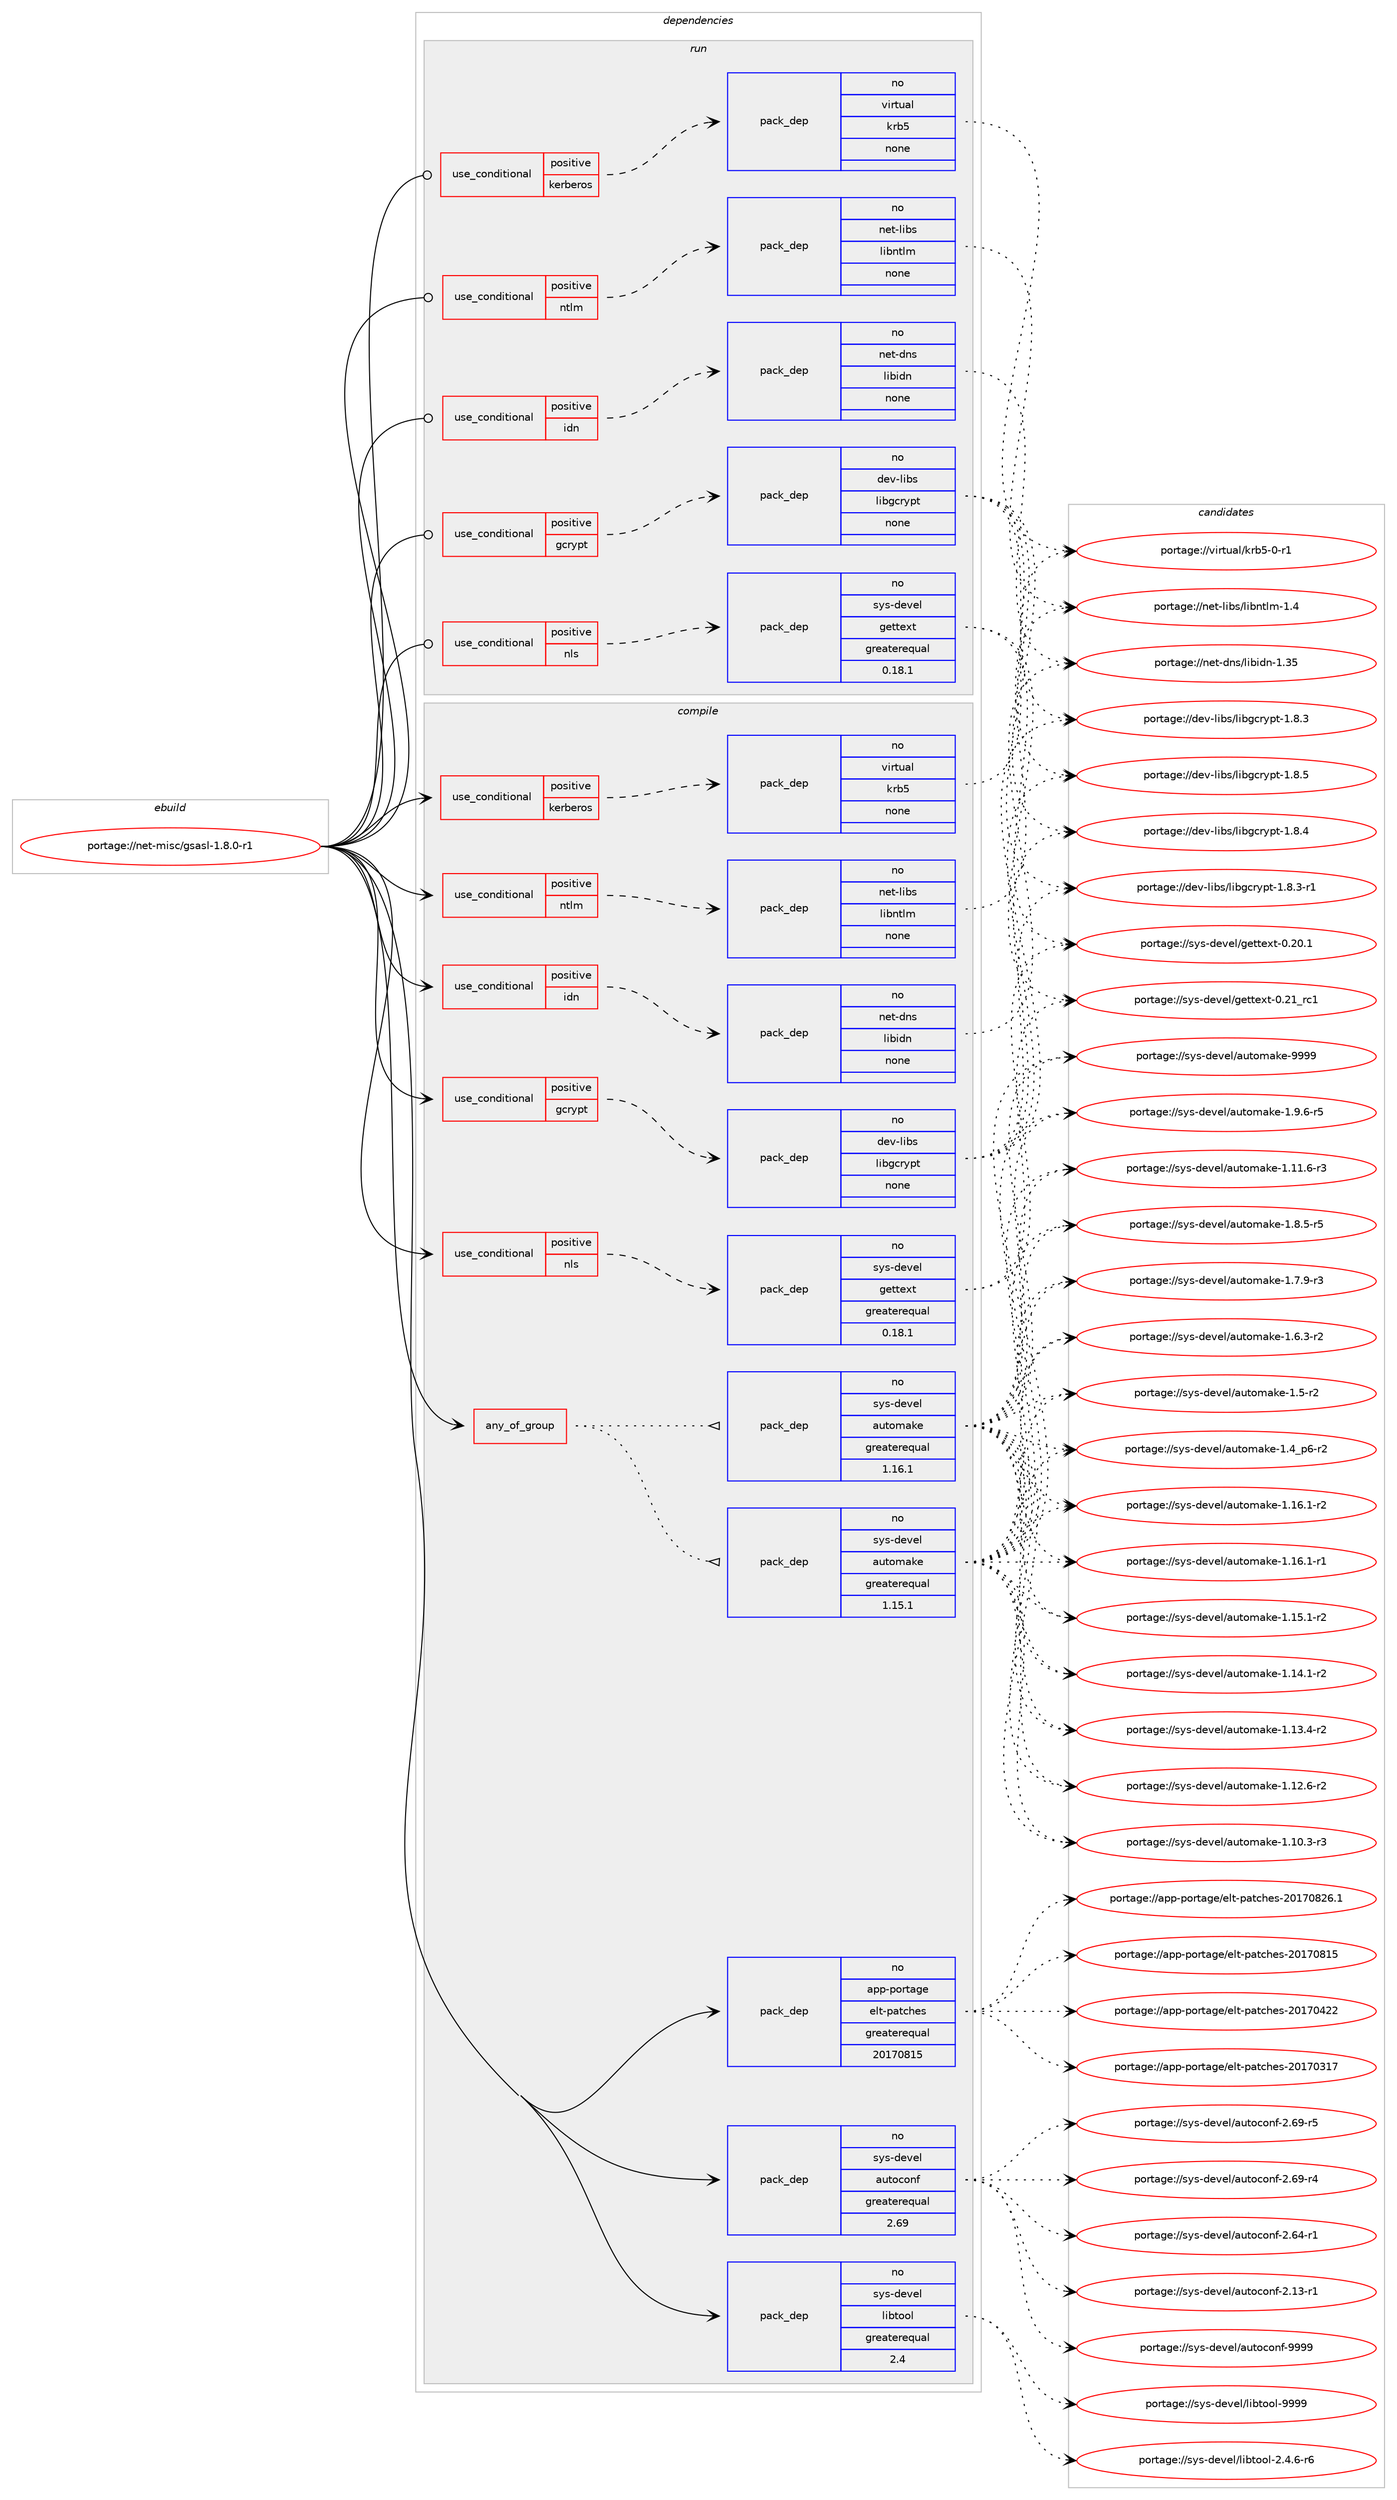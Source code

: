 digraph prolog {

# *************
# Graph options
# *************

newrank=true;
concentrate=true;
compound=true;
graph [rankdir=LR,fontname=Helvetica,fontsize=10,ranksep=1.5];#, ranksep=2.5, nodesep=0.2];
edge  [arrowhead=vee];
node  [fontname=Helvetica,fontsize=10];

# **********
# The ebuild
# **********

subgraph cluster_leftcol {
color=gray;
rank=same;
label=<<i>ebuild</i>>;
id [label="portage://net-misc/gsasl-1.8.0-r1", color=red, width=4, href="../net-misc/gsasl-1.8.0-r1.svg"];
}

# ****************
# The dependencies
# ****************

subgraph cluster_midcol {
color=gray;
label=<<i>dependencies</i>>;
subgraph cluster_compile {
fillcolor="#eeeeee";
style=filled;
label=<<i>compile</i>>;
subgraph any1080 {
dependency53513 [label=<<TABLE BORDER="0" CELLBORDER="1" CELLSPACING="0" CELLPADDING="4"><TR><TD CELLPADDING="10">any_of_group</TD></TR></TABLE>>, shape=none, color=red];subgraph pack42430 {
dependency53514 [label=<<TABLE BORDER="0" CELLBORDER="1" CELLSPACING="0" CELLPADDING="4" WIDTH="220"><TR><TD ROWSPAN="6" CELLPADDING="30">pack_dep</TD></TR><TR><TD WIDTH="110">no</TD></TR><TR><TD>sys-devel</TD></TR><TR><TD>automake</TD></TR><TR><TD>greaterequal</TD></TR><TR><TD>1.16.1</TD></TR></TABLE>>, shape=none, color=blue];
}
dependency53513:e -> dependency53514:w [weight=20,style="dotted",arrowhead="oinv"];
subgraph pack42431 {
dependency53515 [label=<<TABLE BORDER="0" CELLBORDER="1" CELLSPACING="0" CELLPADDING="4" WIDTH="220"><TR><TD ROWSPAN="6" CELLPADDING="30">pack_dep</TD></TR><TR><TD WIDTH="110">no</TD></TR><TR><TD>sys-devel</TD></TR><TR><TD>automake</TD></TR><TR><TD>greaterequal</TD></TR><TR><TD>1.15.1</TD></TR></TABLE>>, shape=none, color=blue];
}
dependency53513:e -> dependency53515:w [weight=20,style="dotted",arrowhead="oinv"];
}
id:e -> dependency53513:w [weight=20,style="solid",arrowhead="vee"];
subgraph cond9996 {
dependency53516 [label=<<TABLE BORDER="0" CELLBORDER="1" CELLSPACING="0" CELLPADDING="4"><TR><TD ROWSPAN="3" CELLPADDING="10">use_conditional</TD></TR><TR><TD>positive</TD></TR><TR><TD>gcrypt</TD></TR></TABLE>>, shape=none, color=red];
subgraph pack42432 {
dependency53517 [label=<<TABLE BORDER="0" CELLBORDER="1" CELLSPACING="0" CELLPADDING="4" WIDTH="220"><TR><TD ROWSPAN="6" CELLPADDING="30">pack_dep</TD></TR><TR><TD WIDTH="110">no</TD></TR><TR><TD>dev-libs</TD></TR><TR><TD>libgcrypt</TD></TR><TR><TD>none</TD></TR><TR><TD></TD></TR></TABLE>>, shape=none, color=blue];
}
dependency53516:e -> dependency53517:w [weight=20,style="dashed",arrowhead="vee"];
}
id:e -> dependency53516:w [weight=20,style="solid",arrowhead="vee"];
subgraph cond9997 {
dependency53518 [label=<<TABLE BORDER="0" CELLBORDER="1" CELLSPACING="0" CELLPADDING="4"><TR><TD ROWSPAN="3" CELLPADDING="10">use_conditional</TD></TR><TR><TD>positive</TD></TR><TR><TD>idn</TD></TR></TABLE>>, shape=none, color=red];
subgraph pack42433 {
dependency53519 [label=<<TABLE BORDER="0" CELLBORDER="1" CELLSPACING="0" CELLPADDING="4" WIDTH="220"><TR><TD ROWSPAN="6" CELLPADDING="30">pack_dep</TD></TR><TR><TD WIDTH="110">no</TD></TR><TR><TD>net-dns</TD></TR><TR><TD>libidn</TD></TR><TR><TD>none</TD></TR><TR><TD></TD></TR></TABLE>>, shape=none, color=blue];
}
dependency53518:e -> dependency53519:w [weight=20,style="dashed",arrowhead="vee"];
}
id:e -> dependency53518:w [weight=20,style="solid",arrowhead="vee"];
subgraph cond9998 {
dependency53520 [label=<<TABLE BORDER="0" CELLBORDER="1" CELLSPACING="0" CELLPADDING="4"><TR><TD ROWSPAN="3" CELLPADDING="10">use_conditional</TD></TR><TR><TD>positive</TD></TR><TR><TD>kerberos</TD></TR></TABLE>>, shape=none, color=red];
subgraph pack42434 {
dependency53521 [label=<<TABLE BORDER="0" CELLBORDER="1" CELLSPACING="0" CELLPADDING="4" WIDTH="220"><TR><TD ROWSPAN="6" CELLPADDING="30">pack_dep</TD></TR><TR><TD WIDTH="110">no</TD></TR><TR><TD>virtual</TD></TR><TR><TD>krb5</TD></TR><TR><TD>none</TD></TR><TR><TD></TD></TR></TABLE>>, shape=none, color=blue];
}
dependency53520:e -> dependency53521:w [weight=20,style="dashed",arrowhead="vee"];
}
id:e -> dependency53520:w [weight=20,style="solid",arrowhead="vee"];
subgraph cond9999 {
dependency53522 [label=<<TABLE BORDER="0" CELLBORDER="1" CELLSPACING="0" CELLPADDING="4"><TR><TD ROWSPAN="3" CELLPADDING="10">use_conditional</TD></TR><TR><TD>positive</TD></TR><TR><TD>nls</TD></TR></TABLE>>, shape=none, color=red];
subgraph pack42435 {
dependency53523 [label=<<TABLE BORDER="0" CELLBORDER="1" CELLSPACING="0" CELLPADDING="4" WIDTH="220"><TR><TD ROWSPAN="6" CELLPADDING="30">pack_dep</TD></TR><TR><TD WIDTH="110">no</TD></TR><TR><TD>sys-devel</TD></TR><TR><TD>gettext</TD></TR><TR><TD>greaterequal</TD></TR><TR><TD>0.18.1</TD></TR></TABLE>>, shape=none, color=blue];
}
dependency53522:e -> dependency53523:w [weight=20,style="dashed",arrowhead="vee"];
}
id:e -> dependency53522:w [weight=20,style="solid",arrowhead="vee"];
subgraph cond10000 {
dependency53524 [label=<<TABLE BORDER="0" CELLBORDER="1" CELLSPACING="0" CELLPADDING="4"><TR><TD ROWSPAN="3" CELLPADDING="10">use_conditional</TD></TR><TR><TD>positive</TD></TR><TR><TD>ntlm</TD></TR></TABLE>>, shape=none, color=red];
subgraph pack42436 {
dependency53525 [label=<<TABLE BORDER="0" CELLBORDER="1" CELLSPACING="0" CELLPADDING="4" WIDTH="220"><TR><TD ROWSPAN="6" CELLPADDING="30">pack_dep</TD></TR><TR><TD WIDTH="110">no</TD></TR><TR><TD>net-libs</TD></TR><TR><TD>libntlm</TD></TR><TR><TD>none</TD></TR><TR><TD></TD></TR></TABLE>>, shape=none, color=blue];
}
dependency53524:e -> dependency53525:w [weight=20,style="dashed",arrowhead="vee"];
}
id:e -> dependency53524:w [weight=20,style="solid",arrowhead="vee"];
subgraph pack42437 {
dependency53526 [label=<<TABLE BORDER="0" CELLBORDER="1" CELLSPACING="0" CELLPADDING="4" WIDTH="220"><TR><TD ROWSPAN="6" CELLPADDING="30">pack_dep</TD></TR><TR><TD WIDTH="110">no</TD></TR><TR><TD>app-portage</TD></TR><TR><TD>elt-patches</TD></TR><TR><TD>greaterequal</TD></TR><TR><TD>20170815</TD></TR></TABLE>>, shape=none, color=blue];
}
id:e -> dependency53526:w [weight=20,style="solid",arrowhead="vee"];
subgraph pack42438 {
dependency53527 [label=<<TABLE BORDER="0" CELLBORDER="1" CELLSPACING="0" CELLPADDING="4" WIDTH="220"><TR><TD ROWSPAN="6" CELLPADDING="30">pack_dep</TD></TR><TR><TD WIDTH="110">no</TD></TR><TR><TD>sys-devel</TD></TR><TR><TD>autoconf</TD></TR><TR><TD>greaterequal</TD></TR><TR><TD>2.69</TD></TR></TABLE>>, shape=none, color=blue];
}
id:e -> dependency53527:w [weight=20,style="solid",arrowhead="vee"];
subgraph pack42439 {
dependency53528 [label=<<TABLE BORDER="0" CELLBORDER="1" CELLSPACING="0" CELLPADDING="4" WIDTH="220"><TR><TD ROWSPAN="6" CELLPADDING="30">pack_dep</TD></TR><TR><TD WIDTH="110">no</TD></TR><TR><TD>sys-devel</TD></TR><TR><TD>libtool</TD></TR><TR><TD>greaterequal</TD></TR><TR><TD>2.4</TD></TR></TABLE>>, shape=none, color=blue];
}
id:e -> dependency53528:w [weight=20,style="solid",arrowhead="vee"];
}
subgraph cluster_compileandrun {
fillcolor="#eeeeee";
style=filled;
label=<<i>compile and run</i>>;
}
subgraph cluster_run {
fillcolor="#eeeeee";
style=filled;
label=<<i>run</i>>;
subgraph cond10001 {
dependency53529 [label=<<TABLE BORDER="0" CELLBORDER="1" CELLSPACING="0" CELLPADDING="4"><TR><TD ROWSPAN="3" CELLPADDING="10">use_conditional</TD></TR><TR><TD>positive</TD></TR><TR><TD>gcrypt</TD></TR></TABLE>>, shape=none, color=red];
subgraph pack42440 {
dependency53530 [label=<<TABLE BORDER="0" CELLBORDER="1" CELLSPACING="0" CELLPADDING="4" WIDTH="220"><TR><TD ROWSPAN="6" CELLPADDING="30">pack_dep</TD></TR><TR><TD WIDTH="110">no</TD></TR><TR><TD>dev-libs</TD></TR><TR><TD>libgcrypt</TD></TR><TR><TD>none</TD></TR><TR><TD></TD></TR></TABLE>>, shape=none, color=blue];
}
dependency53529:e -> dependency53530:w [weight=20,style="dashed",arrowhead="vee"];
}
id:e -> dependency53529:w [weight=20,style="solid",arrowhead="odot"];
subgraph cond10002 {
dependency53531 [label=<<TABLE BORDER="0" CELLBORDER="1" CELLSPACING="0" CELLPADDING="4"><TR><TD ROWSPAN="3" CELLPADDING="10">use_conditional</TD></TR><TR><TD>positive</TD></TR><TR><TD>idn</TD></TR></TABLE>>, shape=none, color=red];
subgraph pack42441 {
dependency53532 [label=<<TABLE BORDER="0" CELLBORDER="1" CELLSPACING="0" CELLPADDING="4" WIDTH="220"><TR><TD ROWSPAN="6" CELLPADDING="30">pack_dep</TD></TR><TR><TD WIDTH="110">no</TD></TR><TR><TD>net-dns</TD></TR><TR><TD>libidn</TD></TR><TR><TD>none</TD></TR><TR><TD></TD></TR></TABLE>>, shape=none, color=blue];
}
dependency53531:e -> dependency53532:w [weight=20,style="dashed",arrowhead="vee"];
}
id:e -> dependency53531:w [weight=20,style="solid",arrowhead="odot"];
subgraph cond10003 {
dependency53533 [label=<<TABLE BORDER="0" CELLBORDER="1" CELLSPACING="0" CELLPADDING="4"><TR><TD ROWSPAN="3" CELLPADDING="10">use_conditional</TD></TR><TR><TD>positive</TD></TR><TR><TD>kerberos</TD></TR></TABLE>>, shape=none, color=red];
subgraph pack42442 {
dependency53534 [label=<<TABLE BORDER="0" CELLBORDER="1" CELLSPACING="0" CELLPADDING="4" WIDTH="220"><TR><TD ROWSPAN="6" CELLPADDING="30">pack_dep</TD></TR><TR><TD WIDTH="110">no</TD></TR><TR><TD>virtual</TD></TR><TR><TD>krb5</TD></TR><TR><TD>none</TD></TR><TR><TD></TD></TR></TABLE>>, shape=none, color=blue];
}
dependency53533:e -> dependency53534:w [weight=20,style="dashed",arrowhead="vee"];
}
id:e -> dependency53533:w [weight=20,style="solid",arrowhead="odot"];
subgraph cond10004 {
dependency53535 [label=<<TABLE BORDER="0" CELLBORDER="1" CELLSPACING="0" CELLPADDING="4"><TR><TD ROWSPAN="3" CELLPADDING="10">use_conditional</TD></TR><TR><TD>positive</TD></TR><TR><TD>nls</TD></TR></TABLE>>, shape=none, color=red];
subgraph pack42443 {
dependency53536 [label=<<TABLE BORDER="0" CELLBORDER="1" CELLSPACING="0" CELLPADDING="4" WIDTH="220"><TR><TD ROWSPAN="6" CELLPADDING="30">pack_dep</TD></TR><TR><TD WIDTH="110">no</TD></TR><TR><TD>sys-devel</TD></TR><TR><TD>gettext</TD></TR><TR><TD>greaterequal</TD></TR><TR><TD>0.18.1</TD></TR></TABLE>>, shape=none, color=blue];
}
dependency53535:e -> dependency53536:w [weight=20,style="dashed",arrowhead="vee"];
}
id:e -> dependency53535:w [weight=20,style="solid",arrowhead="odot"];
subgraph cond10005 {
dependency53537 [label=<<TABLE BORDER="0" CELLBORDER="1" CELLSPACING="0" CELLPADDING="4"><TR><TD ROWSPAN="3" CELLPADDING="10">use_conditional</TD></TR><TR><TD>positive</TD></TR><TR><TD>ntlm</TD></TR></TABLE>>, shape=none, color=red];
subgraph pack42444 {
dependency53538 [label=<<TABLE BORDER="0" CELLBORDER="1" CELLSPACING="0" CELLPADDING="4" WIDTH="220"><TR><TD ROWSPAN="6" CELLPADDING="30">pack_dep</TD></TR><TR><TD WIDTH="110">no</TD></TR><TR><TD>net-libs</TD></TR><TR><TD>libntlm</TD></TR><TR><TD>none</TD></TR><TR><TD></TD></TR></TABLE>>, shape=none, color=blue];
}
dependency53537:e -> dependency53538:w [weight=20,style="dashed",arrowhead="vee"];
}
id:e -> dependency53537:w [weight=20,style="solid",arrowhead="odot"];
}
}

# **************
# The candidates
# **************

subgraph cluster_choices {
rank=same;
color=gray;
label=<<i>candidates</i>>;

subgraph choice42430 {
color=black;
nodesep=1;
choice115121115451001011181011084797117116111109971071014557575757 [label="portage://sys-devel/automake-9999", color=red, width=4,href="../sys-devel/automake-9999.svg"];
choice115121115451001011181011084797117116111109971071014549465746544511453 [label="portage://sys-devel/automake-1.9.6-r5", color=red, width=4,href="../sys-devel/automake-1.9.6-r5.svg"];
choice115121115451001011181011084797117116111109971071014549465646534511453 [label="portage://sys-devel/automake-1.8.5-r5", color=red, width=4,href="../sys-devel/automake-1.8.5-r5.svg"];
choice115121115451001011181011084797117116111109971071014549465546574511451 [label="portage://sys-devel/automake-1.7.9-r3", color=red, width=4,href="../sys-devel/automake-1.7.9-r3.svg"];
choice115121115451001011181011084797117116111109971071014549465446514511450 [label="portage://sys-devel/automake-1.6.3-r2", color=red, width=4,href="../sys-devel/automake-1.6.3-r2.svg"];
choice11512111545100101118101108479711711611110997107101454946534511450 [label="portage://sys-devel/automake-1.5-r2", color=red, width=4,href="../sys-devel/automake-1.5-r2.svg"];
choice115121115451001011181011084797117116111109971071014549465295112544511450 [label="portage://sys-devel/automake-1.4_p6-r2", color=red, width=4,href="../sys-devel/automake-1.4_p6-r2.svg"];
choice11512111545100101118101108479711711611110997107101454946495446494511450 [label="portage://sys-devel/automake-1.16.1-r2", color=red, width=4,href="../sys-devel/automake-1.16.1-r2.svg"];
choice11512111545100101118101108479711711611110997107101454946495446494511449 [label="portage://sys-devel/automake-1.16.1-r1", color=red, width=4,href="../sys-devel/automake-1.16.1-r1.svg"];
choice11512111545100101118101108479711711611110997107101454946495346494511450 [label="portage://sys-devel/automake-1.15.1-r2", color=red, width=4,href="../sys-devel/automake-1.15.1-r2.svg"];
choice11512111545100101118101108479711711611110997107101454946495246494511450 [label="portage://sys-devel/automake-1.14.1-r2", color=red, width=4,href="../sys-devel/automake-1.14.1-r2.svg"];
choice11512111545100101118101108479711711611110997107101454946495146524511450 [label="portage://sys-devel/automake-1.13.4-r2", color=red, width=4,href="../sys-devel/automake-1.13.4-r2.svg"];
choice11512111545100101118101108479711711611110997107101454946495046544511450 [label="portage://sys-devel/automake-1.12.6-r2", color=red, width=4,href="../sys-devel/automake-1.12.6-r2.svg"];
choice11512111545100101118101108479711711611110997107101454946494946544511451 [label="portage://sys-devel/automake-1.11.6-r3", color=red, width=4,href="../sys-devel/automake-1.11.6-r3.svg"];
choice11512111545100101118101108479711711611110997107101454946494846514511451 [label="portage://sys-devel/automake-1.10.3-r3", color=red, width=4,href="../sys-devel/automake-1.10.3-r3.svg"];
dependency53514:e -> choice115121115451001011181011084797117116111109971071014557575757:w [style=dotted,weight="100"];
dependency53514:e -> choice115121115451001011181011084797117116111109971071014549465746544511453:w [style=dotted,weight="100"];
dependency53514:e -> choice115121115451001011181011084797117116111109971071014549465646534511453:w [style=dotted,weight="100"];
dependency53514:e -> choice115121115451001011181011084797117116111109971071014549465546574511451:w [style=dotted,weight="100"];
dependency53514:e -> choice115121115451001011181011084797117116111109971071014549465446514511450:w [style=dotted,weight="100"];
dependency53514:e -> choice11512111545100101118101108479711711611110997107101454946534511450:w [style=dotted,weight="100"];
dependency53514:e -> choice115121115451001011181011084797117116111109971071014549465295112544511450:w [style=dotted,weight="100"];
dependency53514:e -> choice11512111545100101118101108479711711611110997107101454946495446494511450:w [style=dotted,weight="100"];
dependency53514:e -> choice11512111545100101118101108479711711611110997107101454946495446494511449:w [style=dotted,weight="100"];
dependency53514:e -> choice11512111545100101118101108479711711611110997107101454946495346494511450:w [style=dotted,weight="100"];
dependency53514:e -> choice11512111545100101118101108479711711611110997107101454946495246494511450:w [style=dotted,weight="100"];
dependency53514:e -> choice11512111545100101118101108479711711611110997107101454946495146524511450:w [style=dotted,weight="100"];
dependency53514:e -> choice11512111545100101118101108479711711611110997107101454946495046544511450:w [style=dotted,weight="100"];
dependency53514:e -> choice11512111545100101118101108479711711611110997107101454946494946544511451:w [style=dotted,weight="100"];
dependency53514:e -> choice11512111545100101118101108479711711611110997107101454946494846514511451:w [style=dotted,weight="100"];
}
subgraph choice42431 {
color=black;
nodesep=1;
choice115121115451001011181011084797117116111109971071014557575757 [label="portage://sys-devel/automake-9999", color=red, width=4,href="../sys-devel/automake-9999.svg"];
choice115121115451001011181011084797117116111109971071014549465746544511453 [label="portage://sys-devel/automake-1.9.6-r5", color=red, width=4,href="../sys-devel/automake-1.9.6-r5.svg"];
choice115121115451001011181011084797117116111109971071014549465646534511453 [label="portage://sys-devel/automake-1.8.5-r5", color=red, width=4,href="../sys-devel/automake-1.8.5-r5.svg"];
choice115121115451001011181011084797117116111109971071014549465546574511451 [label="portage://sys-devel/automake-1.7.9-r3", color=red, width=4,href="../sys-devel/automake-1.7.9-r3.svg"];
choice115121115451001011181011084797117116111109971071014549465446514511450 [label="portage://sys-devel/automake-1.6.3-r2", color=red, width=4,href="../sys-devel/automake-1.6.3-r2.svg"];
choice11512111545100101118101108479711711611110997107101454946534511450 [label="portage://sys-devel/automake-1.5-r2", color=red, width=4,href="../sys-devel/automake-1.5-r2.svg"];
choice115121115451001011181011084797117116111109971071014549465295112544511450 [label="portage://sys-devel/automake-1.4_p6-r2", color=red, width=4,href="../sys-devel/automake-1.4_p6-r2.svg"];
choice11512111545100101118101108479711711611110997107101454946495446494511450 [label="portage://sys-devel/automake-1.16.1-r2", color=red, width=4,href="../sys-devel/automake-1.16.1-r2.svg"];
choice11512111545100101118101108479711711611110997107101454946495446494511449 [label="portage://sys-devel/automake-1.16.1-r1", color=red, width=4,href="../sys-devel/automake-1.16.1-r1.svg"];
choice11512111545100101118101108479711711611110997107101454946495346494511450 [label="portage://sys-devel/automake-1.15.1-r2", color=red, width=4,href="../sys-devel/automake-1.15.1-r2.svg"];
choice11512111545100101118101108479711711611110997107101454946495246494511450 [label="portage://sys-devel/automake-1.14.1-r2", color=red, width=4,href="../sys-devel/automake-1.14.1-r2.svg"];
choice11512111545100101118101108479711711611110997107101454946495146524511450 [label="portage://sys-devel/automake-1.13.4-r2", color=red, width=4,href="../sys-devel/automake-1.13.4-r2.svg"];
choice11512111545100101118101108479711711611110997107101454946495046544511450 [label="portage://sys-devel/automake-1.12.6-r2", color=red, width=4,href="../sys-devel/automake-1.12.6-r2.svg"];
choice11512111545100101118101108479711711611110997107101454946494946544511451 [label="portage://sys-devel/automake-1.11.6-r3", color=red, width=4,href="../sys-devel/automake-1.11.6-r3.svg"];
choice11512111545100101118101108479711711611110997107101454946494846514511451 [label="portage://sys-devel/automake-1.10.3-r3", color=red, width=4,href="../sys-devel/automake-1.10.3-r3.svg"];
dependency53515:e -> choice115121115451001011181011084797117116111109971071014557575757:w [style=dotted,weight="100"];
dependency53515:e -> choice115121115451001011181011084797117116111109971071014549465746544511453:w [style=dotted,weight="100"];
dependency53515:e -> choice115121115451001011181011084797117116111109971071014549465646534511453:w [style=dotted,weight="100"];
dependency53515:e -> choice115121115451001011181011084797117116111109971071014549465546574511451:w [style=dotted,weight="100"];
dependency53515:e -> choice115121115451001011181011084797117116111109971071014549465446514511450:w [style=dotted,weight="100"];
dependency53515:e -> choice11512111545100101118101108479711711611110997107101454946534511450:w [style=dotted,weight="100"];
dependency53515:e -> choice115121115451001011181011084797117116111109971071014549465295112544511450:w [style=dotted,weight="100"];
dependency53515:e -> choice11512111545100101118101108479711711611110997107101454946495446494511450:w [style=dotted,weight="100"];
dependency53515:e -> choice11512111545100101118101108479711711611110997107101454946495446494511449:w [style=dotted,weight="100"];
dependency53515:e -> choice11512111545100101118101108479711711611110997107101454946495346494511450:w [style=dotted,weight="100"];
dependency53515:e -> choice11512111545100101118101108479711711611110997107101454946495246494511450:w [style=dotted,weight="100"];
dependency53515:e -> choice11512111545100101118101108479711711611110997107101454946495146524511450:w [style=dotted,weight="100"];
dependency53515:e -> choice11512111545100101118101108479711711611110997107101454946495046544511450:w [style=dotted,weight="100"];
dependency53515:e -> choice11512111545100101118101108479711711611110997107101454946494946544511451:w [style=dotted,weight="100"];
dependency53515:e -> choice11512111545100101118101108479711711611110997107101454946494846514511451:w [style=dotted,weight="100"];
}
subgraph choice42432 {
color=black;
nodesep=1;
choice1001011184510810598115471081059810399114121112116454946564653 [label="portage://dev-libs/libgcrypt-1.8.5", color=red, width=4,href="../dev-libs/libgcrypt-1.8.5.svg"];
choice1001011184510810598115471081059810399114121112116454946564652 [label="portage://dev-libs/libgcrypt-1.8.4", color=red, width=4,href="../dev-libs/libgcrypt-1.8.4.svg"];
choice10010111845108105981154710810598103991141211121164549465646514511449 [label="portage://dev-libs/libgcrypt-1.8.3-r1", color=red, width=4,href="../dev-libs/libgcrypt-1.8.3-r1.svg"];
choice1001011184510810598115471081059810399114121112116454946564651 [label="portage://dev-libs/libgcrypt-1.8.3", color=red, width=4,href="../dev-libs/libgcrypt-1.8.3.svg"];
dependency53517:e -> choice1001011184510810598115471081059810399114121112116454946564653:w [style=dotted,weight="100"];
dependency53517:e -> choice1001011184510810598115471081059810399114121112116454946564652:w [style=dotted,weight="100"];
dependency53517:e -> choice10010111845108105981154710810598103991141211121164549465646514511449:w [style=dotted,weight="100"];
dependency53517:e -> choice1001011184510810598115471081059810399114121112116454946564651:w [style=dotted,weight="100"];
}
subgraph choice42433 {
color=black;
nodesep=1;
choice1101011164510011011547108105981051001104549465153 [label="portage://net-dns/libidn-1.35", color=red, width=4,href="../net-dns/libidn-1.35.svg"];
dependency53519:e -> choice1101011164510011011547108105981051001104549465153:w [style=dotted,weight="100"];
}
subgraph choice42434 {
color=black;
nodesep=1;
choice1181051141161179710847107114985345484511449 [label="portage://virtual/krb5-0-r1", color=red, width=4,href="../virtual/krb5-0-r1.svg"];
dependency53521:e -> choice1181051141161179710847107114985345484511449:w [style=dotted,weight="100"];
}
subgraph choice42435 {
color=black;
nodesep=1;
choice11512111545100101118101108471031011161161011201164548465049951149949 [label="portage://sys-devel/gettext-0.21_rc1", color=red, width=4,href="../sys-devel/gettext-0.21_rc1.svg"];
choice115121115451001011181011084710310111611610112011645484650484649 [label="portage://sys-devel/gettext-0.20.1", color=red, width=4,href="../sys-devel/gettext-0.20.1.svg"];
dependency53523:e -> choice11512111545100101118101108471031011161161011201164548465049951149949:w [style=dotted,weight="100"];
dependency53523:e -> choice115121115451001011181011084710310111611610112011645484650484649:w [style=dotted,weight="100"];
}
subgraph choice42436 {
color=black;
nodesep=1;
choice1101011164510810598115471081059811011610810945494652 [label="portage://net-libs/libntlm-1.4", color=red, width=4,href="../net-libs/libntlm-1.4.svg"];
dependency53525:e -> choice1101011164510810598115471081059811011610810945494652:w [style=dotted,weight="100"];
}
subgraph choice42437 {
color=black;
nodesep=1;
choice971121124511211111411697103101471011081164511297116991041011154550484955485650544649 [label="portage://app-portage/elt-patches-20170826.1", color=red, width=4,href="../app-portage/elt-patches-20170826.1.svg"];
choice97112112451121111141169710310147101108116451129711699104101115455048495548564953 [label="portage://app-portage/elt-patches-20170815", color=red, width=4,href="../app-portage/elt-patches-20170815.svg"];
choice97112112451121111141169710310147101108116451129711699104101115455048495548525050 [label="portage://app-portage/elt-patches-20170422", color=red, width=4,href="../app-portage/elt-patches-20170422.svg"];
choice97112112451121111141169710310147101108116451129711699104101115455048495548514955 [label="portage://app-portage/elt-patches-20170317", color=red, width=4,href="../app-portage/elt-patches-20170317.svg"];
dependency53526:e -> choice971121124511211111411697103101471011081164511297116991041011154550484955485650544649:w [style=dotted,weight="100"];
dependency53526:e -> choice97112112451121111141169710310147101108116451129711699104101115455048495548564953:w [style=dotted,weight="100"];
dependency53526:e -> choice97112112451121111141169710310147101108116451129711699104101115455048495548525050:w [style=dotted,weight="100"];
dependency53526:e -> choice97112112451121111141169710310147101108116451129711699104101115455048495548514955:w [style=dotted,weight="100"];
}
subgraph choice42438 {
color=black;
nodesep=1;
choice115121115451001011181011084797117116111991111101024557575757 [label="portage://sys-devel/autoconf-9999", color=red, width=4,href="../sys-devel/autoconf-9999.svg"];
choice1151211154510010111810110847971171161119911111010245504654574511453 [label="portage://sys-devel/autoconf-2.69-r5", color=red, width=4,href="../sys-devel/autoconf-2.69-r5.svg"];
choice1151211154510010111810110847971171161119911111010245504654574511452 [label="portage://sys-devel/autoconf-2.69-r4", color=red, width=4,href="../sys-devel/autoconf-2.69-r4.svg"];
choice1151211154510010111810110847971171161119911111010245504654524511449 [label="portage://sys-devel/autoconf-2.64-r1", color=red, width=4,href="../sys-devel/autoconf-2.64-r1.svg"];
choice1151211154510010111810110847971171161119911111010245504649514511449 [label="portage://sys-devel/autoconf-2.13-r1", color=red, width=4,href="../sys-devel/autoconf-2.13-r1.svg"];
dependency53527:e -> choice115121115451001011181011084797117116111991111101024557575757:w [style=dotted,weight="100"];
dependency53527:e -> choice1151211154510010111810110847971171161119911111010245504654574511453:w [style=dotted,weight="100"];
dependency53527:e -> choice1151211154510010111810110847971171161119911111010245504654574511452:w [style=dotted,weight="100"];
dependency53527:e -> choice1151211154510010111810110847971171161119911111010245504654524511449:w [style=dotted,weight="100"];
dependency53527:e -> choice1151211154510010111810110847971171161119911111010245504649514511449:w [style=dotted,weight="100"];
}
subgraph choice42439 {
color=black;
nodesep=1;
choice1151211154510010111810110847108105981161111111084557575757 [label="portage://sys-devel/libtool-9999", color=red, width=4,href="../sys-devel/libtool-9999.svg"];
choice1151211154510010111810110847108105981161111111084550465246544511454 [label="portage://sys-devel/libtool-2.4.6-r6", color=red, width=4,href="../sys-devel/libtool-2.4.6-r6.svg"];
dependency53528:e -> choice1151211154510010111810110847108105981161111111084557575757:w [style=dotted,weight="100"];
dependency53528:e -> choice1151211154510010111810110847108105981161111111084550465246544511454:w [style=dotted,weight="100"];
}
subgraph choice42440 {
color=black;
nodesep=1;
choice1001011184510810598115471081059810399114121112116454946564653 [label="portage://dev-libs/libgcrypt-1.8.5", color=red, width=4,href="../dev-libs/libgcrypt-1.8.5.svg"];
choice1001011184510810598115471081059810399114121112116454946564652 [label="portage://dev-libs/libgcrypt-1.8.4", color=red, width=4,href="../dev-libs/libgcrypt-1.8.4.svg"];
choice10010111845108105981154710810598103991141211121164549465646514511449 [label="portage://dev-libs/libgcrypt-1.8.3-r1", color=red, width=4,href="../dev-libs/libgcrypt-1.8.3-r1.svg"];
choice1001011184510810598115471081059810399114121112116454946564651 [label="portage://dev-libs/libgcrypt-1.8.3", color=red, width=4,href="../dev-libs/libgcrypt-1.8.3.svg"];
dependency53530:e -> choice1001011184510810598115471081059810399114121112116454946564653:w [style=dotted,weight="100"];
dependency53530:e -> choice1001011184510810598115471081059810399114121112116454946564652:w [style=dotted,weight="100"];
dependency53530:e -> choice10010111845108105981154710810598103991141211121164549465646514511449:w [style=dotted,weight="100"];
dependency53530:e -> choice1001011184510810598115471081059810399114121112116454946564651:w [style=dotted,weight="100"];
}
subgraph choice42441 {
color=black;
nodesep=1;
choice1101011164510011011547108105981051001104549465153 [label="portage://net-dns/libidn-1.35", color=red, width=4,href="../net-dns/libidn-1.35.svg"];
dependency53532:e -> choice1101011164510011011547108105981051001104549465153:w [style=dotted,weight="100"];
}
subgraph choice42442 {
color=black;
nodesep=1;
choice1181051141161179710847107114985345484511449 [label="portage://virtual/krb5-0-r1", color=red, width=4,href="../virtual/krb5-0-r1.svg"];
dependency53534:e -> choice1181051141161179710847107114985345484511449:w [style=dotted,weight="100"];
}
subgraph choice42443 {
color=black;
nodesep=1;
choice11512111545100101118101108471031011161161011201164548465049951149949 [label="portage://sys-devel/gettext-0.21_rc1", color=red, width=4,href="../sys-devel/gettext-0.21_rc1.svg"];
choice115121115451001011181011084710310111611610112011645484650484649 [label="portage://sys-devel/gettext-0.20.1", color=red, width=4,href="../sys-devel/gettext-0.20.1.svg"];
dependency53536:e -> choice11512111545100101118101108471031011161161011201164548465049951149949:w [style=dotted,weight="100"];
dependency53536:e -> choice115121115451001011181011084710310111611610112011645484650484649:w [style=dotted,weight="100"];
}
subgraph choice42444 {
color=black;
nodesep=1;
choice1101011164510810598115471081059811011610810945494652 [label="portage://net-libs/libntlm-1.4", color=red, width=4,href="../net-libs/libntlm-1.4.svg"];
dependency53538:e -> choice1101011164510810598115471081059811011610810945494652:w [style=dotted,weight="100"];
}
}

}
